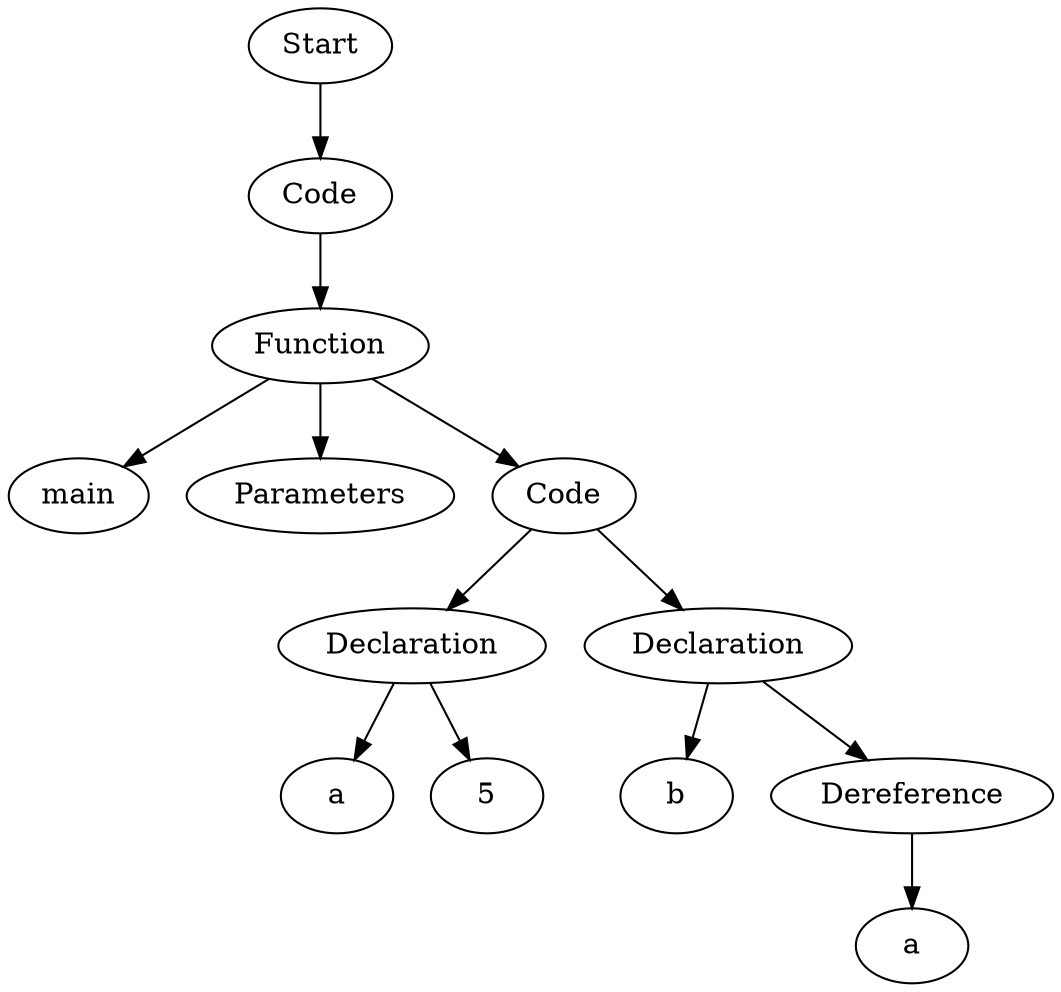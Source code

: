 digraph AST {
  "127356730776768" [label="Start"];
  "127356730776768" -> "127356730769520";
  "127356730769520" [label="Code"];
  "127356730769520" -> "127356730773072";
  "127356730773072" [label="Function"];
  "127356730773072" -> "127356730773456";
  "127356730773072" -> "127356730779792";
  "127356730773072" -> "127356730778400";
  "127356730773456" [label="main"];
  "127356730779792" [label="Parameters"];
  "127356730778400" [label="Code"];
  "127356730778400" -> "127356730775808";
  "127356730778400" -> "127356730776576";
  "127356730775808" [label="Declaration"];
  "127356730775808" -> "127356730778352";
  "127356730775808" -> "127356730779600";
  "127356730778352" [label="a"];
  "127356730779600" [label="5"];
  "127356730776576" [label="Declaration"];
  "127356730776576" -> "127356730778736";
  "127356730776576" -> "127356730775088";
  "127356730778736" [label="b"];
  "127356730775088" [label="Dereference"];
  "127356730775088" -> "127356730778208";
  "127356730778208" [label="a"];
}
